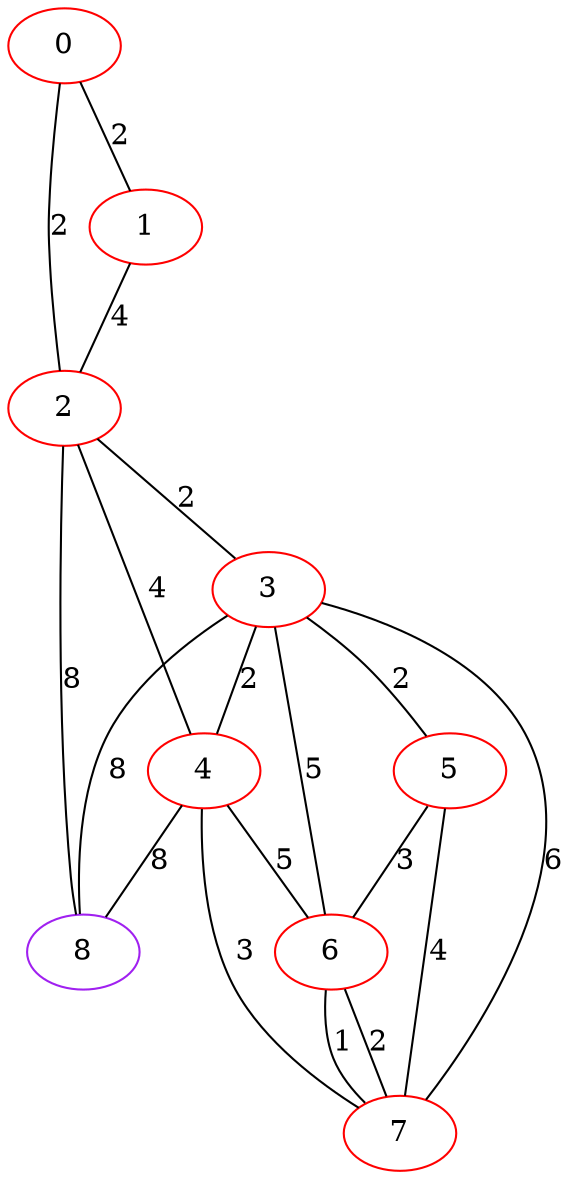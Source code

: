 graph "" {
0 [color=red, weight=1];
1 [color=red, weight=1];
2 [color=red, weight=1];
3 [color=red, weight=1];
4 [color=red, weight=1];
5 [color=red, weight=1];
6 [color=red, weight=1];
7 [color=red, weight=1];
8 [color=purple, weight=4];
0 -- 1  [key=0, label=2];
0 -- 2  [key=0, label=2];
1 -- 2  [key=0, label=4];
2 -- 3  [key=0, label=2];
2 -- 4  [key=0, label=4];
2 -- 8  [key=0, label=8];
3 -- 4  [key=0, label=2];
3 -- 5  [key=0, label=2];
3 -- 6  [key=0, label=5];
3 -- 7  [key=0, label=6];
3 -- 8  [key=0, label=8];
4 -- 8  [key=0, label=8];
4 -- 6  [key=0, label=5];
4 -- 7  [key=0, label=3];
5 -- 6  [key=0, label=3];
5 -- 7  [key=0, label=4];
6 -- 7  [key=0, label=1];
6 -- 7  [key=1, label=2];
}
